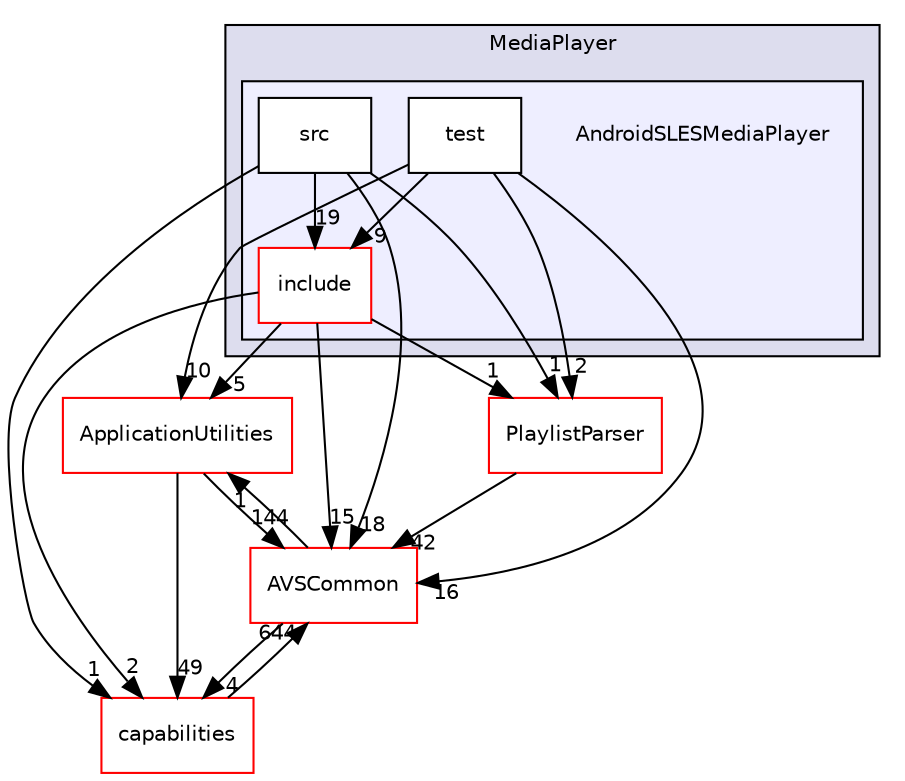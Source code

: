 digraph "/workplace/avs-device-sdk/MediaPlayer/AndroidSLESMediaPlayer" {
  compound=true
  node [ fontsize="10", fontname="Helvetica"];
  edge [ labelfontsize="10", labelfontname="Helvetica"];
  subgraph clusterdir_9d34932954f3d83257e5e12e3f421a72 {
    graph [ bgcolor="#ddddee", pencolor="black", label="MediaPlayer" fontname="Helvetica", fontsize="10", URL="dir_9d34932954f3d83257e5e12e3f421a72.html"]
  subgraph clusterdir_b97c8a12362aabf73b92afdea21f65db {
    graph [ bgcolor="#eeeeff", pencolor="black", label="" URL="dir_b97c8a12362aabf73b92afdea21f65db.html"];
    dir_b97c8a12362aabf73b92afdea21f65db [shape=plaintext label="AndroidSLESMediaPlayer"];
    dir_7b5c7f5aa6c9c2118e08133913118a4b [shape=box label="include" color="red" fillcolor="white" style="filled" URL="dir_7b5c7f5aa6c9c2118e08133913118a4b.html"];
    dir_6a9b6ece2a2b3e9844f10f06f8c54dc4 [shape=box label="src" color="black" fillcolor="white" style="filled" URL="dir_6a9b6ece2a2b3e9844f10f06f8c54dc4.html"];
    dir_09f8576ebf0d3cd6a2f3f83ce5a8feb1 [shape=box label="test" color="black" fillcolor="white" style="filled" URL="dir_09f8576ebf0d3cd6a2f3f83ce5a8feb1.html"];
  }
  }
  dir_748b5abbb33df61eda67007924a1a0cb [shape=box label="ApplicationUtilities" fillcolor="white" style="filled" color="red" URL="dir_748b5abbb33df61eda67007924a1a0cb.html"];
  dir_655fbec917b1f23289d3ed8ec9803bf1 [shape=box label="PlaylistParser" fillcolor="white" style="filled" color="red" URL="dir_655fbec917b1f23289d3ed8ec9803bf1.html"];
  dir_13e65effb2bde530b17b3d5eefcd0266 [shape=box label="AVSCommon" fillcolor="white" style="filled" color="red" URL="dir_13e65effb2bde530b17b3d5eefcd0266.html"];
  dir_55f1e16e469d547c636a522dac21b8a1 [shape=box label="capabilities" fillcolor="white" style="filled" color="red" URL="dir_55f1e16e469d547c636a522dac21b8a1.html"];
  dir_748b5abbb33df61eda67007924a1a0cb->dir_13e65effb2bde530b17b3d5eefcd0266 [headlabel="144", labeldistance=1.5 headhref="dir_000127_000017.html"];
  dir_748b5abbb33df61eda67007924a1a0cb->dir_55f1e16e469d547c636a522dac21b8a1 [headlabel="49", labeldistance=1.5 headhref="dir_000127_000163.html"];
  dir_655fbec917b1f23289d3ed8ec9803bf1->dir_13e65effb2bde530b17b3d5eefcd0266 [headlabel="42", labeldistance=1.5 headhref="dir_000693_000017.html"];
  dir_7b5c7f5aa6c9c2118e08133913118a4b->dir_748b5abbb33df61eda67007924a1a0cb [headlabel="5", labeldistance=1.5 headhref="dir_000671_000127.html"];
  dir_7b5c7f5aa6c9c2118e08133913118a4b->dir_655fbec917b1f23289d3ed8ec9803bf1 [headlabel="1", labeldistance=1.5 headhref="dir_000671_000693.html"];
  dir_7b5c7f5aa6c9c2118e08133913118a4b->dir_13e65effb2bde530b17b3d5eefcd0266 [headlabel="15", labeldistance=1.5 headhref="dir_000671_000017.html"];
  dir_7b5c7f5aa6c9c2118e08133913118a4b->dir_55f1e16e469d547c636a522dac21b8a1 [headlabel="2", labeldistance=1.5 headhref="dir_000671_000163.html"];
  dir_6a9b6ece2a2b3e9844f10f06f8c54dc4->dir_655fbec917b1f23289d3ed8ec9803bf1 [headlabel="1", labeldistance=1.5 headhref="dir_000673_000693.html"];
  dir_6a9b6ece2a2b3e9844f10f06f8c54dc4->dir_7b5c7f5aa6c9c2118e08133913118a4b [headlabel="19", labeldistance=1.5 headhref="dir_000673_000671.html"];
  dir_6a9b6ece2a2b3e9844f10f06f8c54dc4->dir_13e65effb2bde530b17b3d5eefcd0266 [headlabel="18", labeldistance=1.5 headhref="dir_000673_000017.html"];
  dir_6a9b6ece2a2b3e9844f10f06f8c54dc4->dir_55f1e16e469d547c636a522dac21b8a1 [headlabel="1", labeldistance=1.5 headhref="dir_000673_000163.html"];
  dir_13e65effb2bde530b17b3d5eefcd0266->dir_748b5abbb33df61eda67007924a1a0cb [headlabel="1", labeldistance=1.5 headhref="dir_000017_000127.html"];
  dir_13e65effb2bde530b17b3d5eefcd0266->dir_55f1e16e469d547c636a522dac21b8a1 [headlabel="4", labeldistance=1.5 headhref="dir_000017_000163.html"];
  dir_09f8576ebf0d3cd6a2f3f83ce5a8feb1->dir_748b5abbb33df61eda67007924a1a0cb [headlabel="10", labeldistance=1.5 headhref="dir_000674_000127.html"];
  dir_09f8576ebf0d3cd6a2f3f83ce5a8feb1->dir_655fbec917b1f23289d3ed8ec9803bf1 [headlabel="2", labeldistance=1.5 headhref="dir_000674_000693.html"];
  dir_09f8576ebf0d3cd6a2f3f83ce5a8feb1->dir_7b5c7f5aa6c9c2118e08133913118a4b [headlabel="9", labeldistance=1.5 headhref="dir_000674_000671.html"];
  dir_09f8576ebf0d3cd6a2f3f83ce5a8feb1->dir_13e65effb2bde530b17b3d5eefcd0266 [headlabel="16", labeldistance=1.5 headhref="dir_000674_000017.html"];
  dir_55f1e16e469d547c636a522dac21b8a1->dir_13e65effb2bde530b17b3d5eefcd0266 [headlabel="644", labeldistance=1.5 headhref="dir_000163_000017.html"];
}
